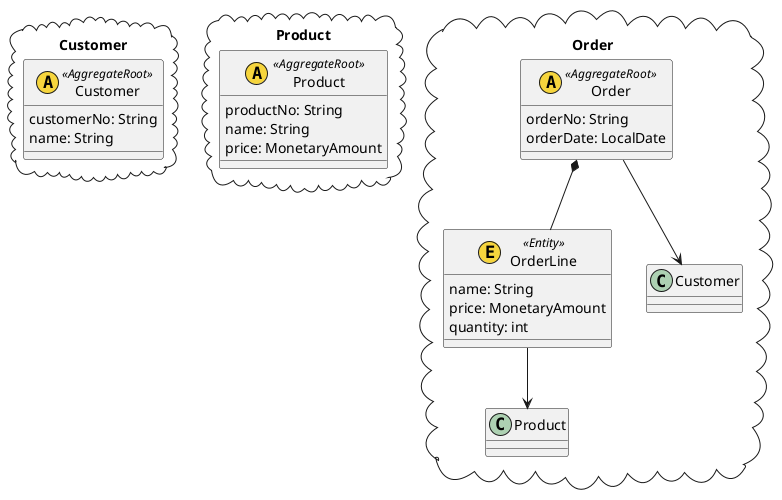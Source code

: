 @startuml

package Customer <<Cloud>> {
    class Customer << (A,#f6d53d) AggregateRoot >> {
        customerNo: String
        name: String
    }
}
package Product <<Cloud>> {
    class Product << (A,#f6d53d) AggregateRoot >> {
        productNo: String
        name: String
        price: MonetaryAmount
    }
}
package Order <<Cloud>> {
    class Order << (A,#f6d53d) AggregateRoot >> {
        orderNo: String
        orderDate: LocalDate
    }
    class OrderLine << (E,#f6d53d) Entity >>  {
        name: String
        price: MonetaryAmount
        quantity: int
    }
    Order --> Customer
    Order *-- OrderLine
    OrderLine --> Product
}

'Admin "1" -u-> "n" Vote : association
'Admin "1" -u-> "n" Decision : association
'Admin "1" -u-> "n" Comment : association
'
'Application "1" *-- "n" Vote : aggregation
'Application "1" *-- "1" Decision : aggregation
'Application "1" --> "n" Comment : association
'Application "1" --> "n" Attachment : association

@enduml
